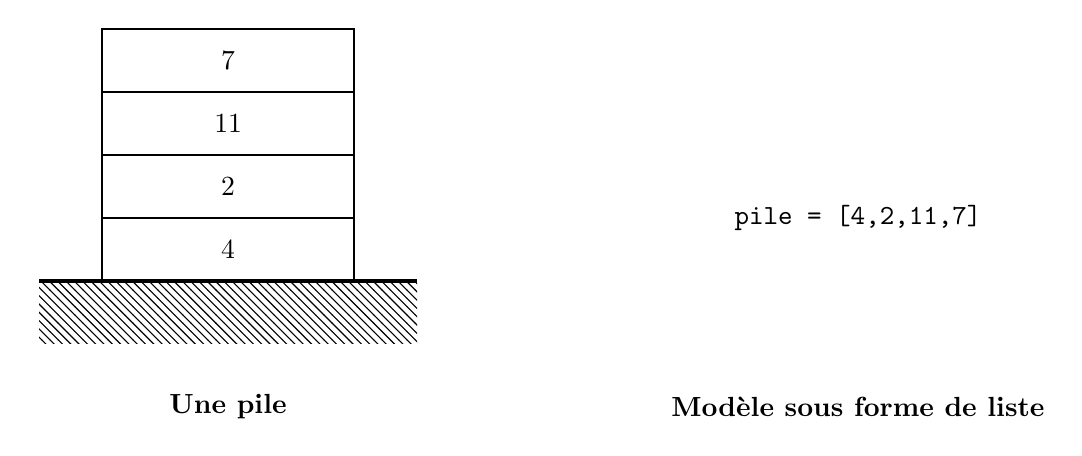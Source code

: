 
\usetikzlibrary{patterns}

\begin{tikzpicture}[scale=0.8]

\draw[ultra thick] (-3,0) -- (3,0);
\fill[pattern=north west lines] (-3,-1) rectangle (3,0);

\draw[thick] (-2,0) rectangle ++(4,1);
\node at (0,0.5) {$4$};

\draw[thick] (-2,1) rectangle ++(4,1);
\node at (0,1.5) {$2$};

\draw[thick] (-2,2) rectangle ++(4,1);
\node at (0,2.5) {$11$};

\draw[thick] (-2,3) rectangle ++(4,1);
\node at (0,3.5) {$7$};

\node at (0,-2) {\bf Une pile};


\begin{scope}[xshift=10cm]

\node at (0,1) {\bf\texttt{pile = [4,2,11,7]}};
\node at (0,-2) {\bf Mod\`ele sous forme de liste};

\end{scope}

\end{tikzpicture}
